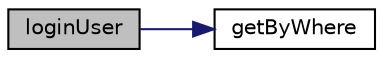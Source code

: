 digraph "loginUser"
{
  edge [fontname="Helvetica",fontsize="10",labelfontname="Helvetica",labelfontsize="10"];
  node [fontname="Helvetica",fontsize="10",shape=record];
  rankdir="LR";
  Node24 [label="loginUser",height=0.2,width=0.4,color="black", fillcolor="grey75", style="filled", fontcolor="black"];
  Node24 -> Node25 [color="midnightblue",fontsize="10",style="solid",fontname="Helvetica"];
  Node25 [label="getByWhere",height=0.2,width=0.4,color="black", fillcolor="white", style="filled",URL="$class_zest_1_1_auth_1_1_user.html#ae74834371fb77ad40ef0845883352d19"];
}
